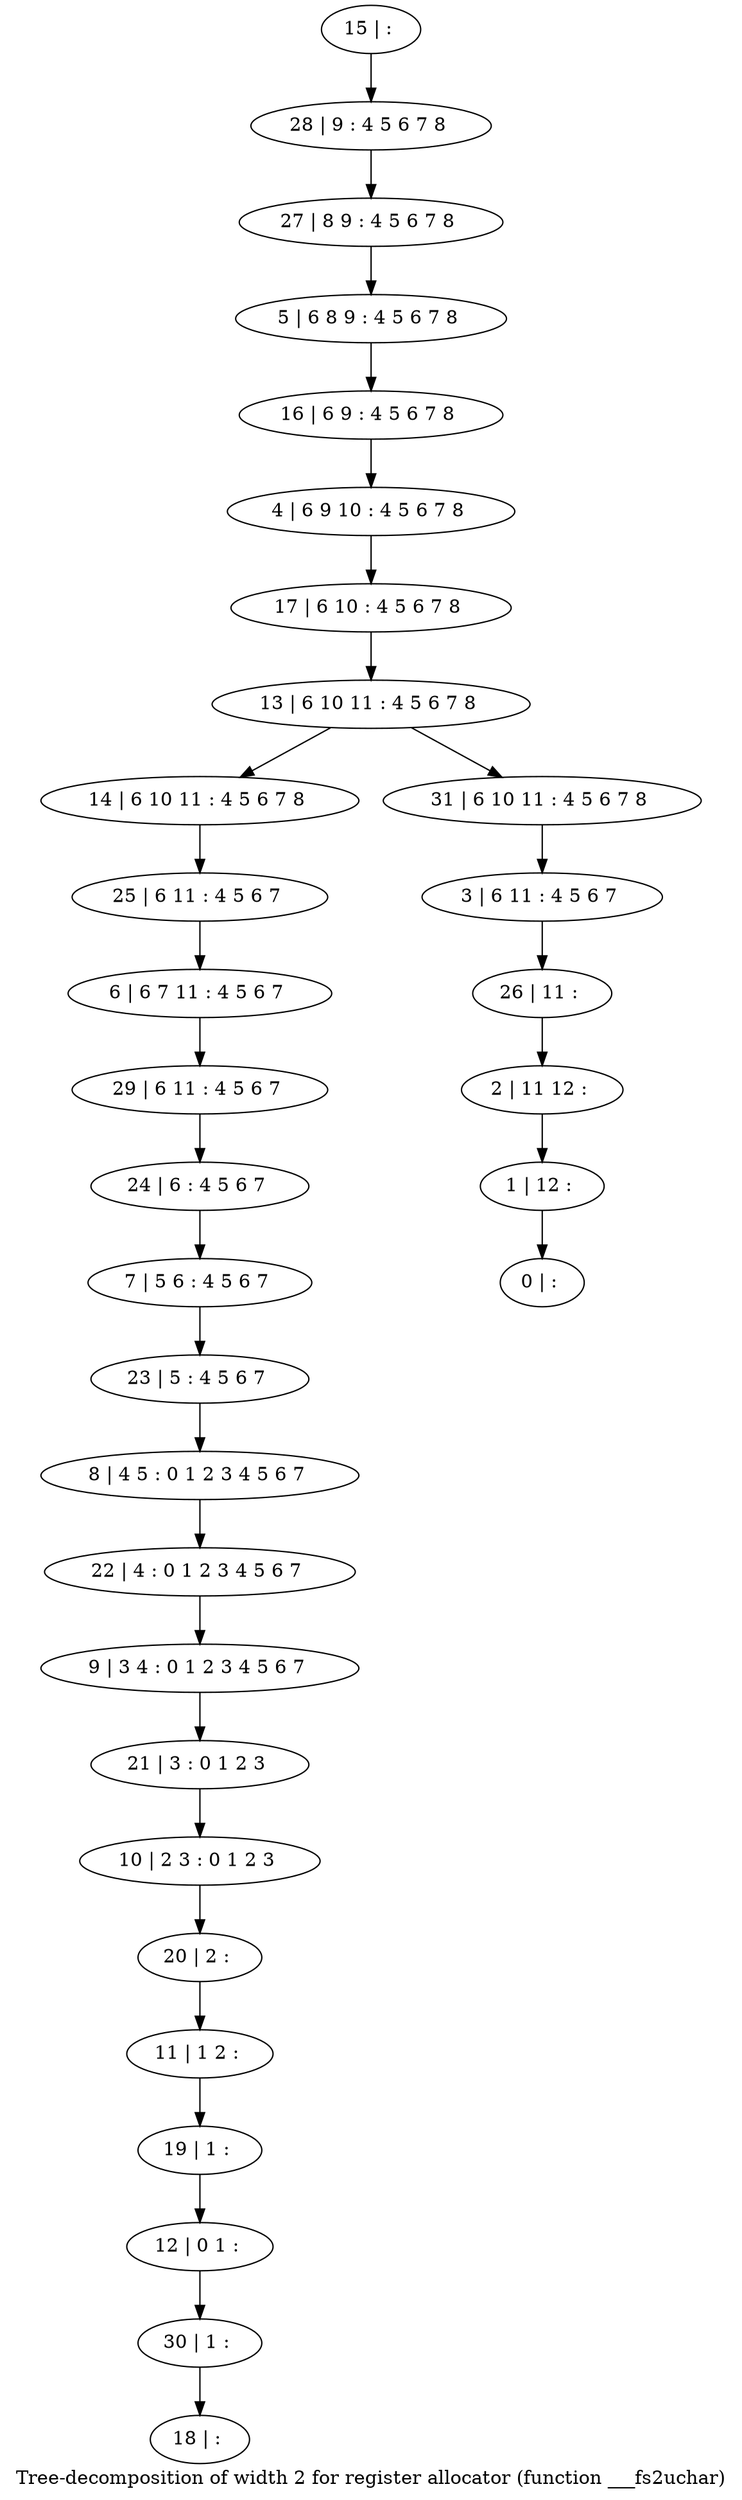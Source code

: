digraph G {
graph [label="Tree-decomposition of width 2 for register allocator (function ___fs2uchar)"]
0[label="0 | : "];
1[label="1 | 12 : "];
2[label="2 | 11 12 : "];
3[label="3 | 6 11 : 4 5 6 7 "];
4[label="4 | 6 9 10 : 4 5 6 7 8 "];
5[label="5 | 6 8 9 : 4 5 6 7 8 "];
6[label="6 | 6 7 11 : 4 5 6 7 "];
7[label="7 | 5 6 : 4 5 6 7 "];
8[label="8 | 4 5 : 0 1 2 3 4 5 6 7 "];
9[label="9 | 3 4 : 0 1 2 3 4 5 6 7 "];
10[label="10 | 2 3 : 0 1 2 3 "];
11[label="11 | 1 2 : "];
12[label="12 | 0 1 : "];
13[label="13 | 6 10 11 : 4 5 6 7 8 "];
14[label="14 | 6 10 11 : 4 5 6 7 8 "];
15[label="15 | : "];
16[label="16 | 6 9 : 4 5 6 7 8 "];
17[label="17 | 6 10 : 4 5 6 7 8 "];
18[label="18 | : "];
19[label="19 | 1 : "];
20[label="20 | 2 : "];
21[label="21 | 3 : 0 1 2 3 "];
22[label="22 | 4 : 0 1 2 3 4 5 6 7 "];
23[label="23 | 5 : 4 5 6 7 "];
24[label="24 | 6 : 4 5 6 7 "];
25[label="25 | 6 11 : 4 5 6 7 "];
26[label="26 | 11 : "];
27[label="27 | 8 9 : 4 5 6 7 8 "];
28[label="28 | 9 : 4 5 6 7 8 "];
29[label="29 | 6 11 : 4 5 6 7 "];
30[label="30 | 1 : "];
31[label="31 | 6 10 11 : 4 5 6 7 8 "];
19->12 ;
11->19 ;
20->11 ;
10->20 ;
21->10 ;
9->21 ;
22->9 ;
8->22 ;
23->8 ;
7->23 ;
24->7 ;
25->6 ;
14->25 ;
29->24 ;
6->29 ;
30->18 ;
12->30 ;
15->28 ;
28->27 ;
27->5 ;
5->16 ;
16->4 ;
4->17 ;
17->13 ;
3->26 ;
26->2 ;
2->1 ;
1->0 ;
31->3 ;
13->14 ;
13->31 ;
}
